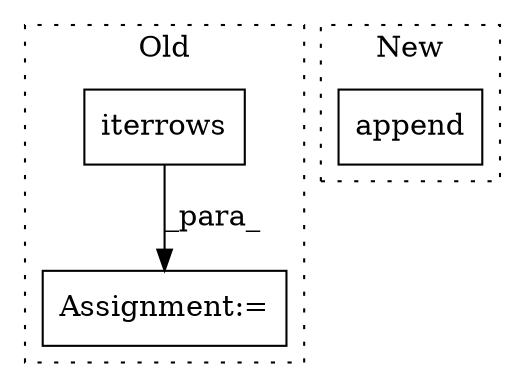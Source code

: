 digraph G {
subgraph cluster0 {
1 [label="iterrows" a="32" s="3906" l="10" shape="box"];
3 [label="Assignment:=" a="7" s="3824,3916" l="65,2" shape="box"];
label = "Old";
style="dotted";
}
subgraph cluster1 {
2 [label="append" a="32" s="6531,6542" l="7,1" shape="box"];
label = "New";
style="dotted";
}
1 -> 3 [label="_para_"];
}